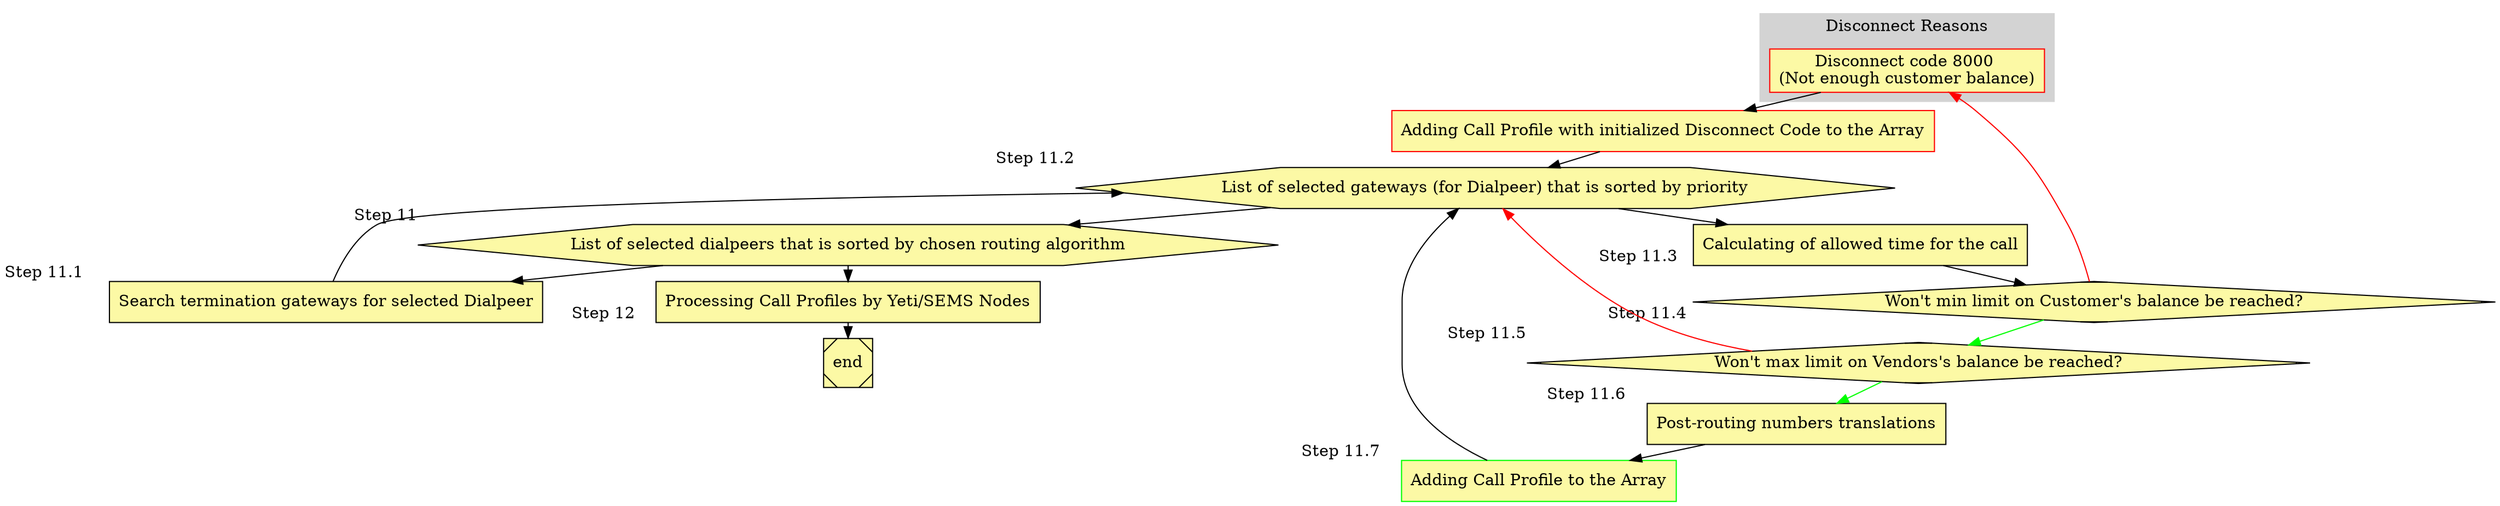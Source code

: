 digraph Routing {

    node [style=filled; fillcolor="#FCF9A5"];
    graph [nodesep=1, ranksep=0.2, mindist=0.5];


    subgraph cluster_DC2 {
        style=filled;
        color=lightgrey;
        node [style=filled,color=red];

        reason9 [label = "Disconnect code 8000 \n(Not enough customer balance)"; shape=box; sides=4 ];

        label = "Disconnect Reasons";
    }


    block_wrong2 [label = "Adding Call Profile with initialized Disconnect Code to the Array"; shape=box; sides=4; color=red];


    block11 [label = "List of selected dialpeers that is sorted by chosen routing algorithm"; xlabel = "Step 11"; shape=hexagon];

    block12 [label = "Search termination gateways for selected Dialpeer"; xlabel = "Step 11.1     "; shape=box; sides=4 ];

    block13 [label = "List of selected gateways (for Dialpeer) that is sorted by priority"; xlabel = "                Step 11.2"; shape=hexagon];

    block14 [label = "Calculating of allowed time for the call"; xlabel = "Step 11.3   "; shape=box; sides=4 ];


    block15 [label = "Won't min limit on Customer's balance be reached?"; xlabel = "           Step 11.4 "; shape=Mdiamond];

    block16 [label = "Won't max limit on Vendors's balance be reached?"; xlabel = "                 Step 11.5"; shape=Mdiamond];

    block17 [label = "Post-routing numbers translations"; xlabel = "Step 11.6    "; shape=box; sides=4 ];

    block18 [label = "Adding Call Profile to the Array"; xlabel = "Step 11.7    "; shape=box; sides=4; color=green ];


    block20 [label = "Processing Call Profiles by Yeti/SEMS Nodes"; xlabel = "Step 12    "; shape=box; sides=4];


    end [shape=Msquare];


    block11 -> block12 [color=black];
    block12 -> block13 [color=black];
    block13 -> block14 [color=black];
    block13 -> block11 [color=black];
    block14 -> block15 [color=black];
    block15 -> reason9 [color=red];
    block15 -> block16 [color=green];
    block16 -> block17 [color=green];
    block16 -> block13 [color=red];
    block17 -> block18 [color=black];
    block18 -> block13 [color=black];


    block11 -> block20 [color=black];



    reason9 -> block_wrong2 [color=black];


    block_wrong2-> block13 [color=black];

    block20 -> end[color=black];

}